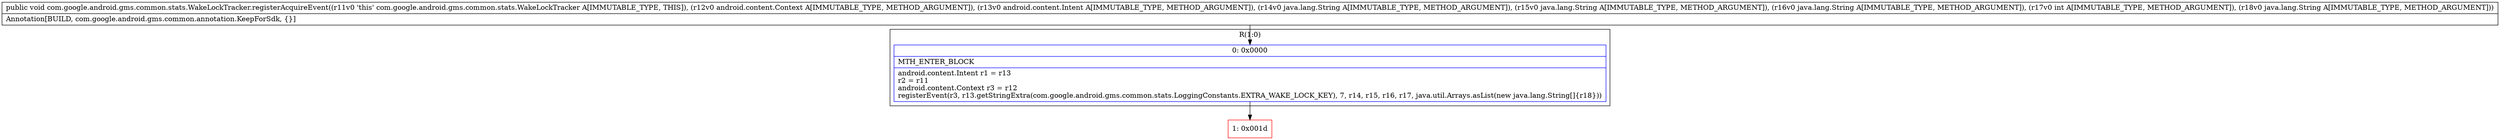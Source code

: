 digraph "CFG forcom.google.android.gms.common.stats.WakeLockTracker.registerAcquireEvent(Landroid\/content\/Context;Landroid\/content\/Intent;Ljava\/lang\/String;Ljava\/lang\/String;Ljava\/lang\/String;ILjava\/lang\/String;)V" {
subgraph cluster_Region_1887463662 {
label = "R(1:0)";
node [shape=record,color=blue];
Node_0 [shape=record,label="{0\:\ 0x0000|MTH_ENTER_BLOCK\l|android.content.Intent r1 = r13\lr2 = r11\landroid.content.Context r3 = r12\lregisterEvent(r3, r13.getStringExtra(com.google.android.gms.common.stats.LoggingConstants.EXTRA_WAKE_LOCK_KEY), 7, r14, r15, r16, r17, java.util.Arrays.asList(new java.lang.String[]\{r18\}))\l}"];
}
Node_1 [shape=record,color=red,label="{1\:\ 0x001d}"];
MethodNode[shape=record,label="{public void com.google.android.gms.common.stats.WakeLockTracker.registerAcquireEvent((r11v0 'this' com.google.android.gms.common.stats.WakeLockTracker A[IMMUTABLE_TYPE, THIS]), (r12v0 android.content.Context A[IMMUTABLE_TYPE, METHOD_ARGUMENT]), (r13v0 android.content.Intent A[IMMUTABLE_TYPE, METHOD_ARGUMENT]), (r14v0 java.lang.String A[IMMUTABLE_TYPE, METHOD_ARGUMENT]), (r15v0 java.lang.String A[IMMUTABLE_TYPE, METHOD_ARGUMENT]), (r16v0 java.lang.String A[IMMUTABLE_TYPE, METHOD_ARGUMENT]), (r17v0 int A[IMMUTABLE_TYPE, METHOD_ARGUMENT]), (r18v0 java.lang.String A[IMMUTABLE_TYPE, METHOD_ARGUMENT]))  | Annotation[BUILD, com.google.android.gms.common.annotation.KeepForSdk, \{\}]\l}"];
MethodNode -> Node_0;
Node_0 -> Node_1;
}

